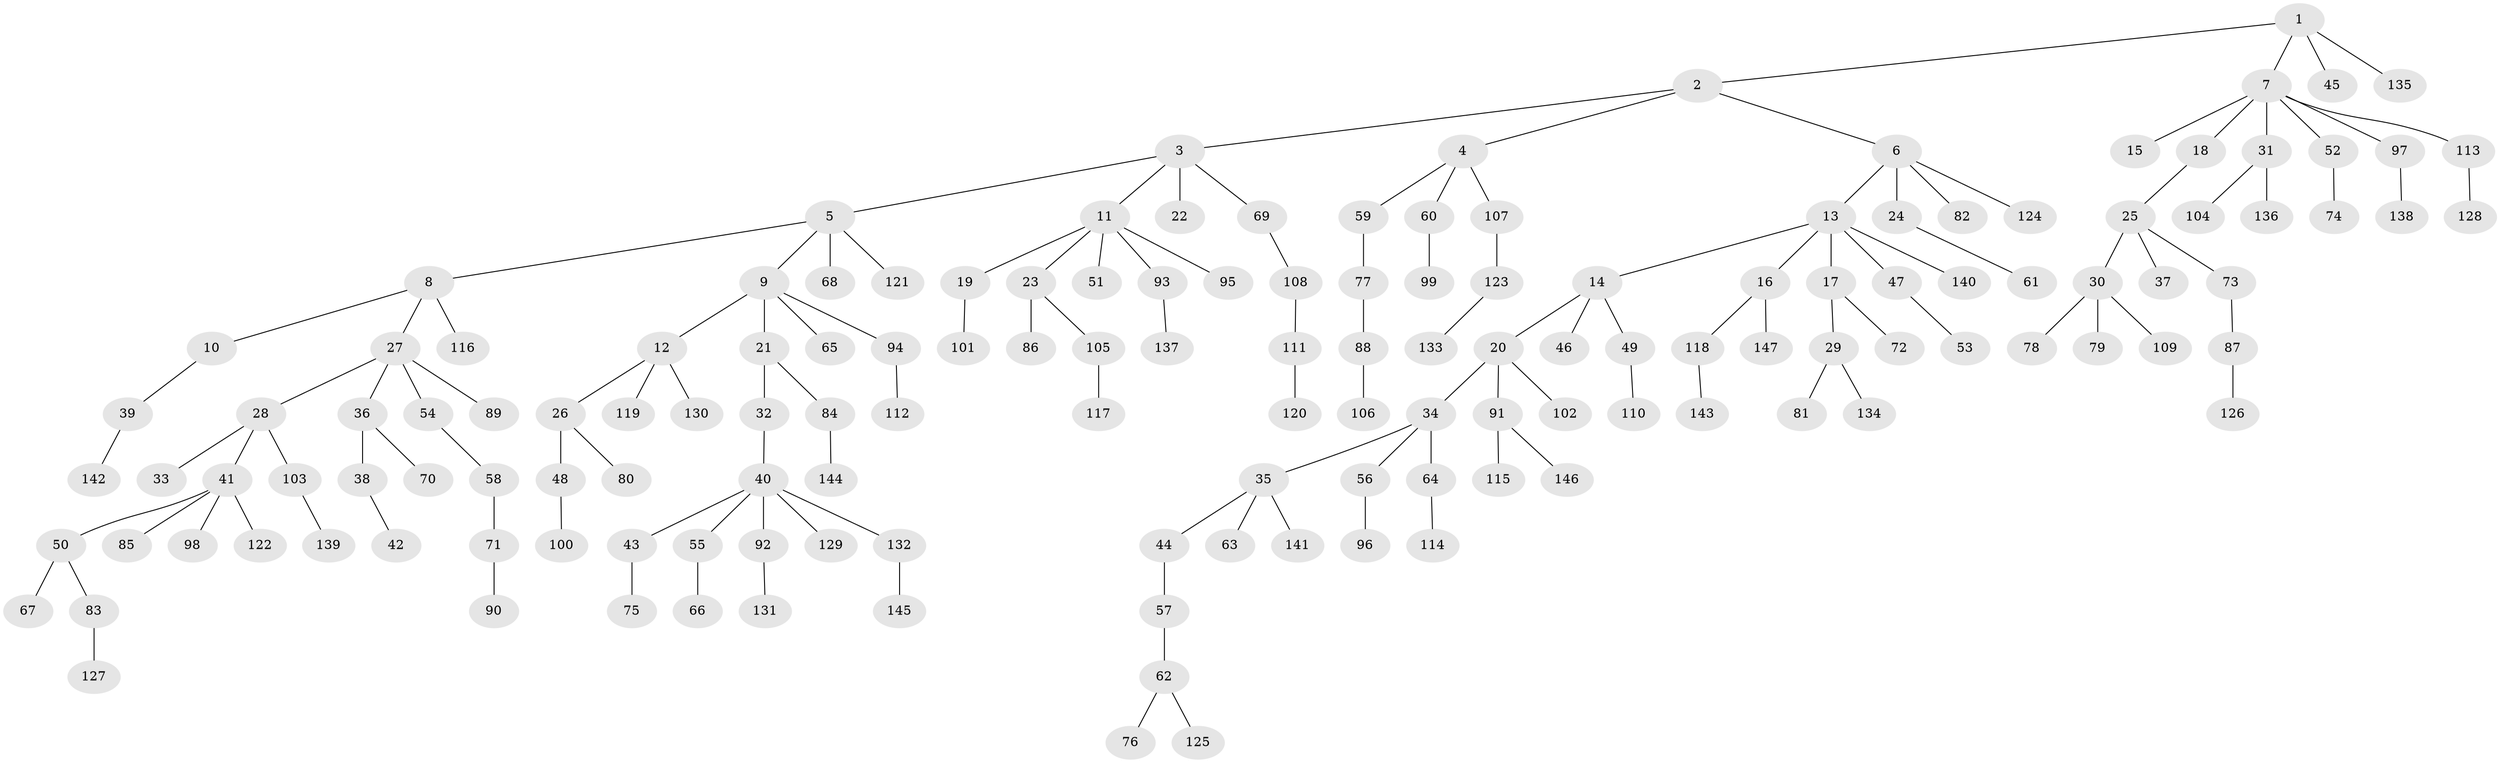 // Generated by graph-tools (version 1.1) at 2025/26/03/09/25 03:26:25]
// undirected, 147 vertices, 146 edges
graph export_dot {
graph [start="1"]
  node [color=gray90,style=filled];
  1;
  2;
  3;
  4;
  5;
  6;
  7;
  8;
  9;
  10;
  11;
  12;
  13;
  14;
  15;
  16;
  17;
  18;
  19;
  20;
  21;
  22;
  23;
  24;
  25;
  26;
  27;
  28;
  29;
  30;
  31;
  32;
  33;
  34;
  35;
  36;
  37;
  38;
  39;
  40;
  41;
  42;
  43;
  44;
  45;
  46;
  47;
  48;
  49;
  50;
  51;
  52;
  53;
  54;
  55;
  56;
  57;
  58;
  59;
  60;
  61;
  62;
  63;
  64;
  65;
  66;
  67;
  68;
  69;
  70;
  71;
  72;
  73;
  74;
  75;
  76;
  77;
  78;
  79;
  80;
  81;
  82;
  83;
  84;
  85;
  86;
  87;
  88;
  89;
  90;
  91;
  92;
  93;
  94;
  95;
  96;
  97;
  98;
  99;
  100;
  101;
  102;
  103;
  104;
  105;
  106;
  107;
  108;
  109;
  110;
  111;
  112;
  113;
  114;
  115;
  116;
  117;
  118;
  119;
  120;
  121;
  122;
  123;
  124;
  125;
  126;
  127;
  128;
  129;
  130;
  131;
  132;
  133;
  134;
  135;
  136;
  137;
  138;
  139;
  140;
  141;
  142;
  143;
  144;
  145;
  146;
  147;
  1 -- 2;
  1 -- 7;
  1 -- 45;
  1 -- 135;
  2 -- 3;
  2 -- 4;
  2 -- 6;
  3 -- 5;
  3 -- 11;
  3 -- 22;
  3 -- 69;
  4 -- 59;
  4 -- 60;
  4 -- 107;
  5 -- 8;
  5 -- 9;
  5 -- 68;
  5 -- 121;
  6 -- 13;
  6 -- 24;
  6 -- 82;
  6 -- 124;
  7 -- 15;
  7 -- 18;
  7 -- 31;
  7 -- 52;
  7 -- 97;
  7 -- 113;
  8 -- 10;
  8 -- 27;
  8 -- 116;
  9 -- 12;
  9 -- 21;
  9 -- 65;
  9 -- 94;
  10 -- 39;
  11 -- 19;
  11 -- 23;
  11 -- 51;
  11 -- 93;
  11 -- 95;
  12 -- 26;
  12 -- 119;
  12 -- 130;
  13 -- 14;
  13 -- 16;
  13 -- 17;
  13 -- 47;
  13 -- 140;
  14 -- 20;
  14 -- 46;
  14 -- 49;
  16 -- 118;
  16 -- 147;
  17 -- 29;
  17 -- 72;
  18 -- 25;
  19 -- 101;
  20 -- 34;
  20 -- 91;
  20 -- 102;
  21 -- 32;
  21 -- 84;
  23 -- 86;
  23 -- 105;
  24 -- 61;
  25 -- 30;
  25 -- 37;
  25 -- 73;
  26 -- 48;
  26 -- 80;
  27 -- 28;
  27 -- 36;
  27 -- 54;
  27 -- 89;
  28 -- 33;
  28 -- 41;
  28 -- 103;
  29 -- 81;
  29 -- 134;
  30 -- 78;
  30 -- 79;
  30 -- 109;
  31 -- 104;
  31 -- 136;
  32 -- 40;
  34 -- 35;
  34 -- 56;
  34 -- 64;
  35 -- 44;
  35 -- 63;
  35 -- 141;
  36 -- 38;
  36 -- 70;
  38 -- 42;
  39 -- 142;
  40 -- 43;
  40 -- 55;
  40 -- 92;
  40 -- 129;
  40 -- 132;
  41 -- 50;
  41 -- 85;
  41 -- 98;
  41 -- 122;
  43 -- 75;
  44 -- 57;
  47 -- 53;
  48 -- 100;
  49 -- 110;
  50 -- 67;
  50 -- 83;
  52 -- 74;
  54 -- 58;
  55 -- 66;
  56 -- 96;
  57 -- 62;
  58 -- 71;
  59 -- 77;
  60 -- 99;
  62 -- 76;
  62 -- 125;
  64 -- 114;
  69 -- 108;
  71 -- 90;
  73 -- 87;
  77 -- 88;
  83 -- 127;
  84 -- 144;
  87 -- 126;
  88 -- 106;
  91 -- 115;
  91 -- 146;
  92 -- 131;
  93 -- 137;
  94 -- 112;
  97 -- 138;
  103 -- 139;
  105 -- 117;
  107 -- 123;
  108 -- 111;
  111 -- 120;
  113 -- 128;
  118 -- 143;
  123 -- 133;
  132 -- 145;
}
